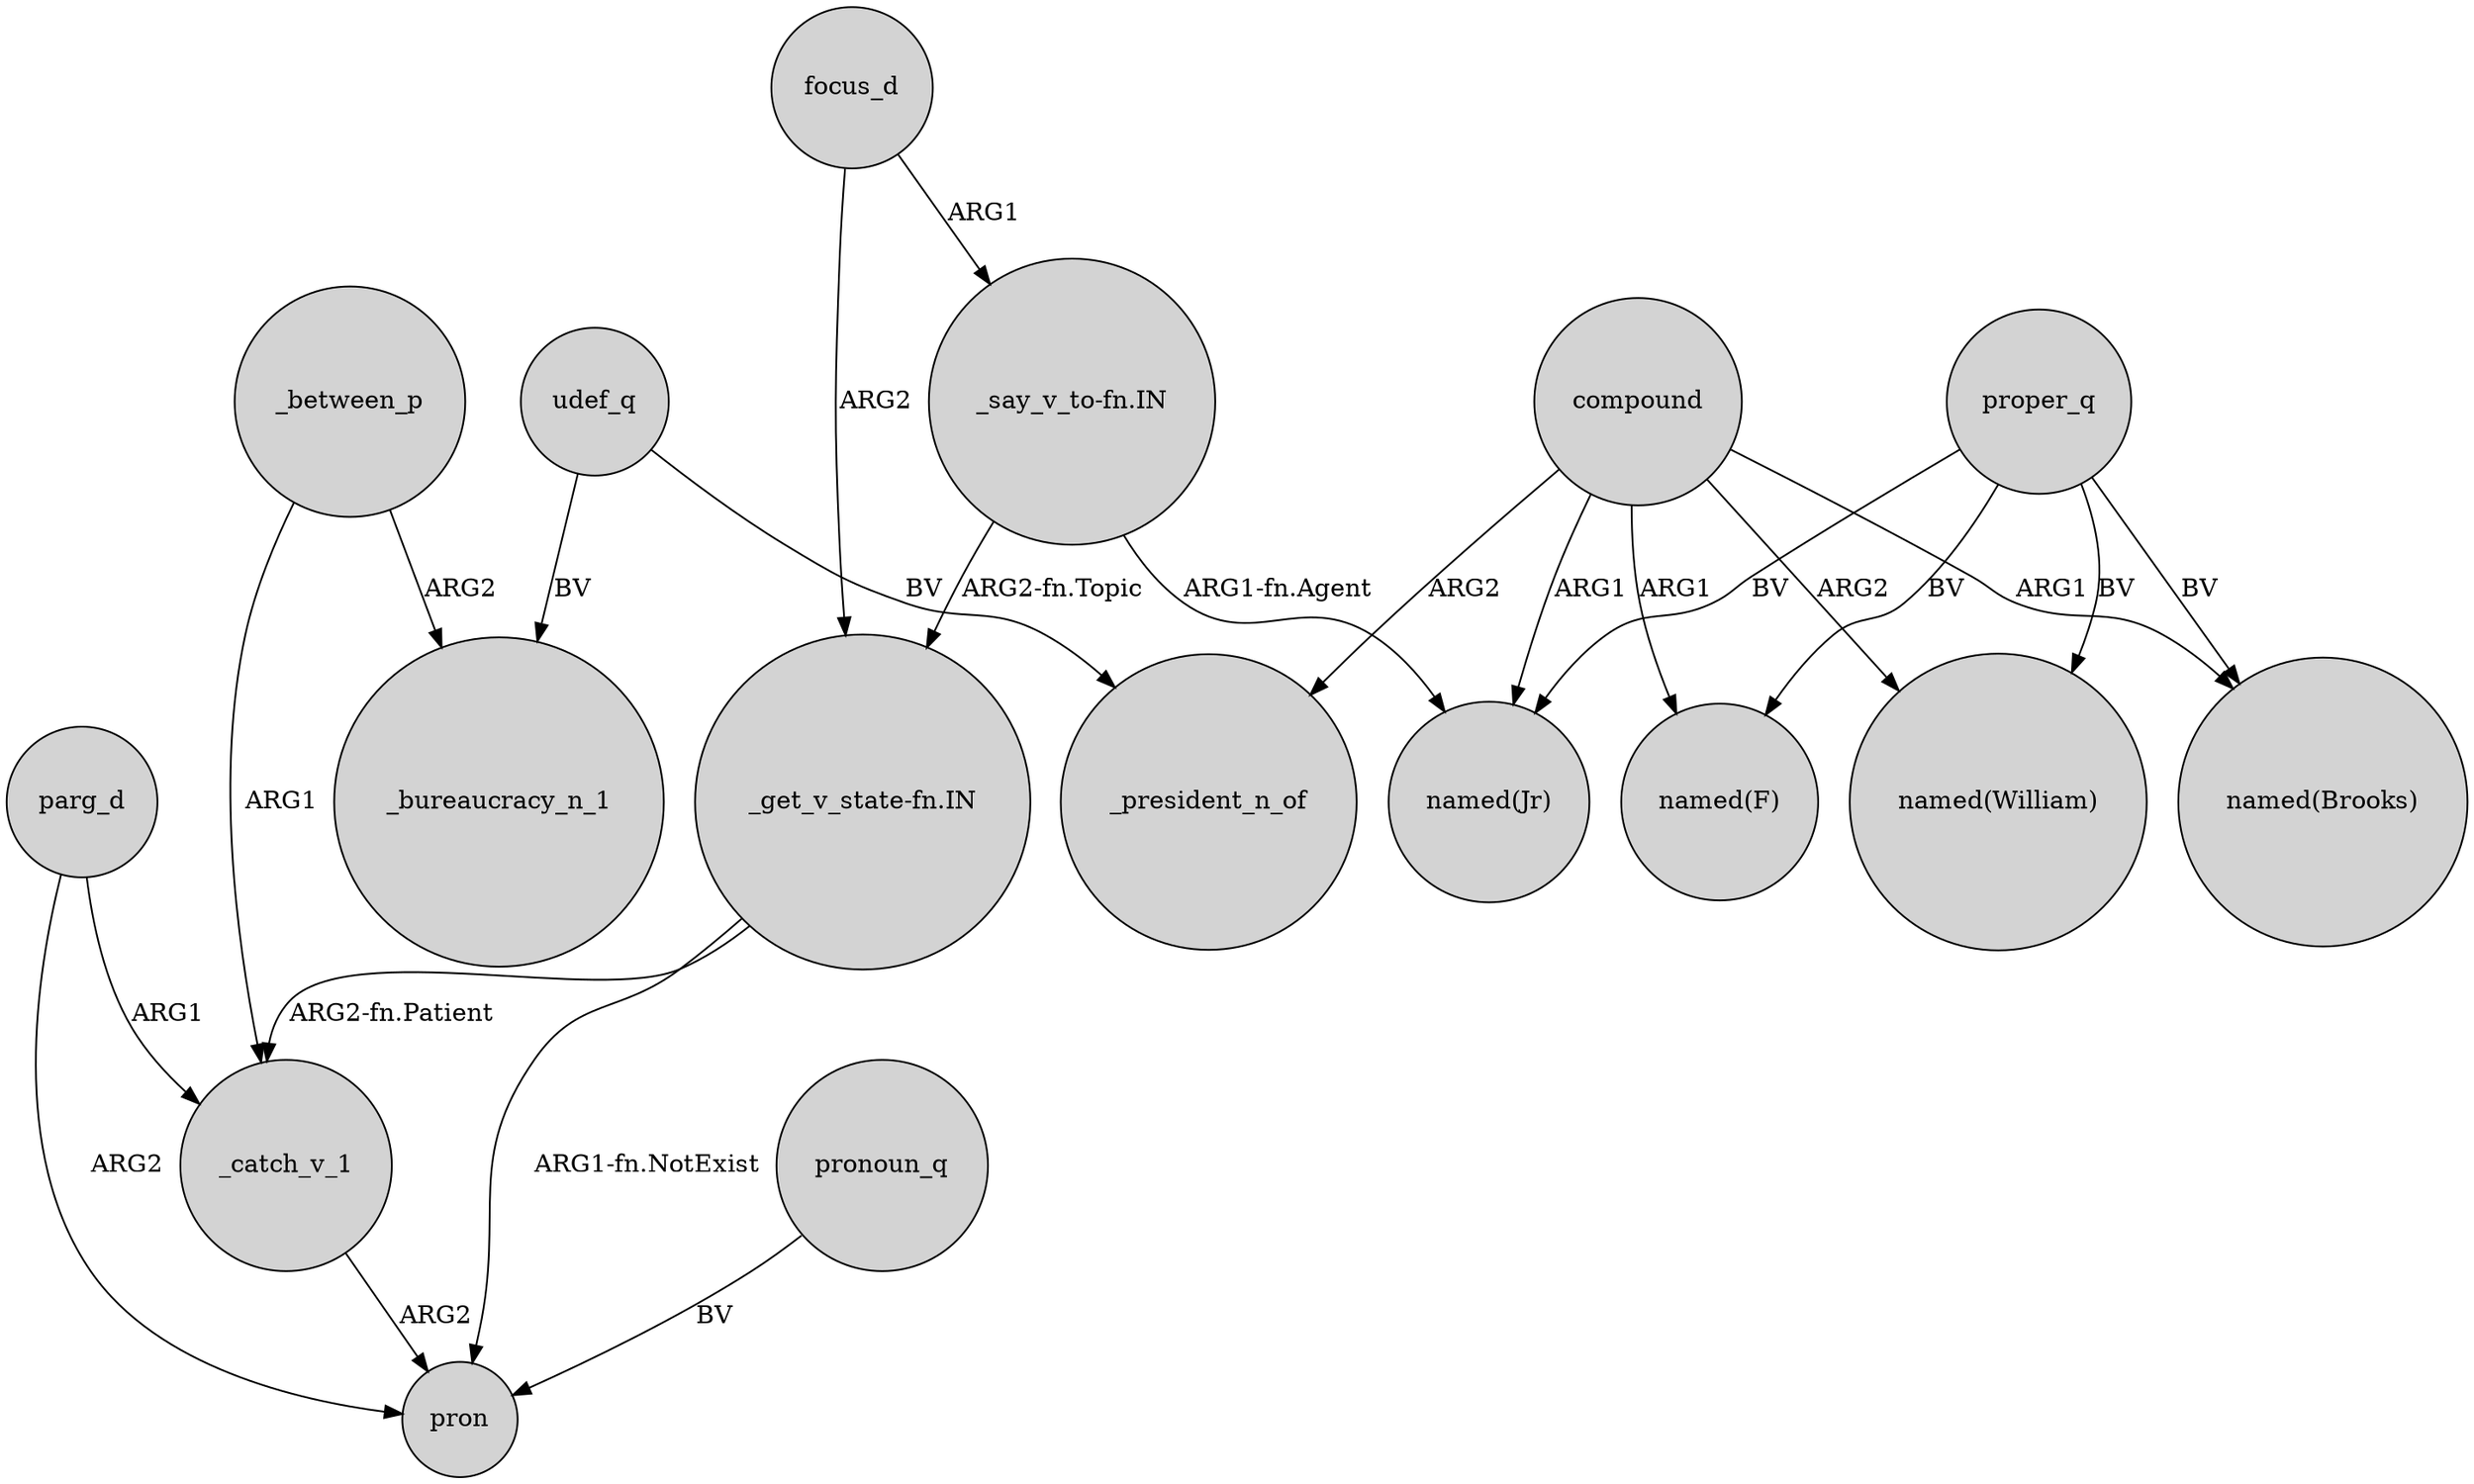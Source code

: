 digraph {
	node [shape=circle style=filled]
	"_get_v_state-fn.IN" -> pron [label="ARG1-fn.NotExist"]
	compound -> "named(Jr)" [label=ARG1]
	compound -> _president_n_of [label=ARG2]
	"_say_v_to-fn.IN" -> "_get_v_state-fn.IN" [label="ARG2-fn.Topic"]
	_catch_v_1 -> pron [label=ARG2]
	parg_d -> _catch_v_1 [label=ARG1]
	proper_q -> "named(Jr)" [label=BV]
	proper_q -> "named(F)" [label=BV]
	compound -> "named(Brooks)" [label=ARG1]
	"_say_v_to-fn.IN" -> "named(Jr)" [label="ARG1-fn.Agent"]
	parg_d -> pron [label=ARG2]
	pronoun_q -> pron [label=BV]
	udef_q -> _bureaucracy_n_1 [label=BV]
	compound -> "named(William)" [label=ARG2]
	udef_q -> _president_n_of [label=BV]
	focus_d -> "_get_v_state-fn.IN" [label=ARG2]
	_between_p -> _catch_v_1 [label=ARG1]
	"_get_v_state-fn.IN" -> _catch_v_1 [label="ARG2-fn.Patient"]
	_between_p -> _bureaucracy_n_1 [label=ARG2]
	proper_q -> "named(Brooks)" [label=BV]
	compound -> "named(F)" [label=ARG1]
	proper_q -> "named(William)" [label=BV]
	focus_d -> "_say_v_to-fn.IN" [label=ARG1]
}
